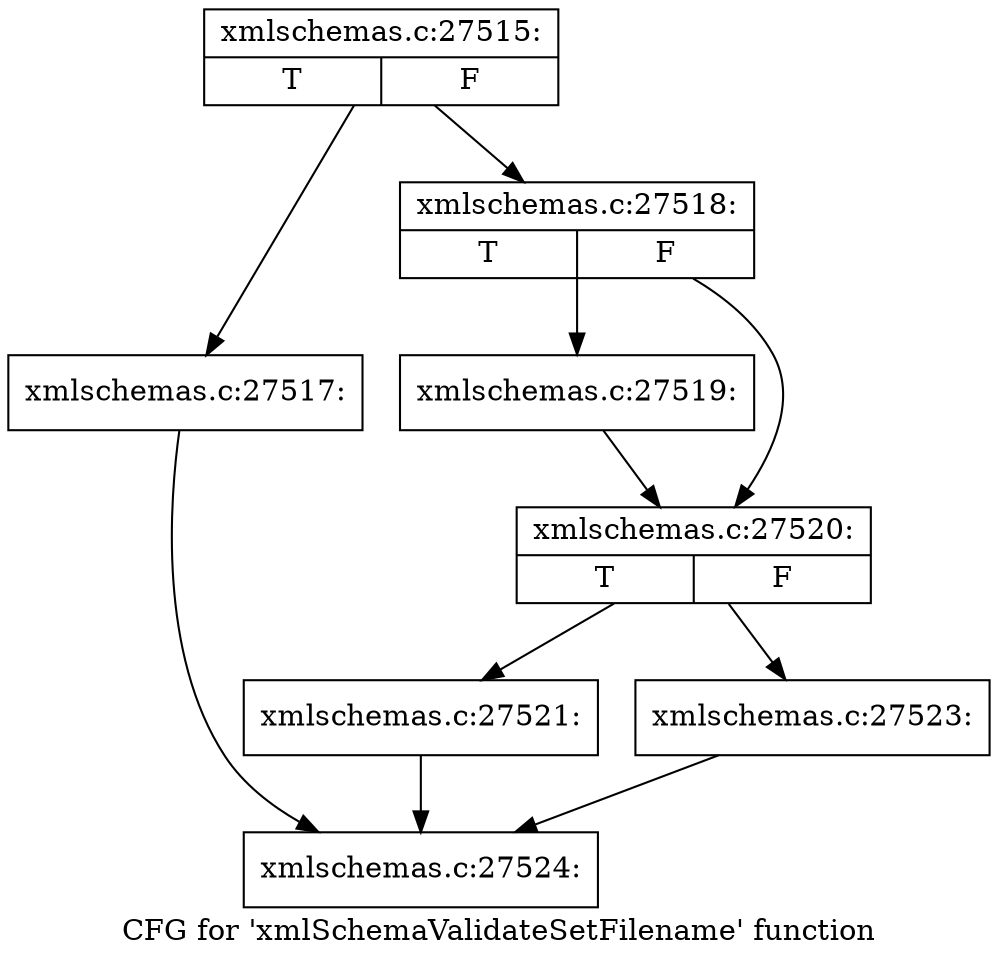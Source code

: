 digraph "CFG for 'xmlSchemaValidateSetFilename' function" {
	label="CFG for 'xmlSchemaValidateSetFilename' function";

	Node0x4919040 [shape=record,label="{xmlschemas.c:27515:|{<s0>T|<s1>F}}"];
	Node0x4919040 -> Node0x4a64c40;
	Node0x4919040 -> Node0x4a64c90;
	Node0x4a64c40 [shape=record,label="{xmlschemas.c:27517:}"];
	Node0x4a64c40 -> Node0x491bdb0;
	Node0x4a64c90 [shape=record,label="{xmlschemas.c:27518:|{<s0>T|<s1>F}}"];
	Node0x4a64c90 -> Node0x45baaa0;
	Node0x4a64c90 -> Node0x45baaf0;
	Node0x45baaa0 [shape=record,label="{xmlschemas.c:27519:}"];
	Node0x45baaa0 -> Node0x45baaf0;
	Node0x45baaf0 [shape=record,label="{xmlschemas.c:27520:|{<s0>T|<s1>F}}"];
	Node0x45baaf0 -> Node0x491bd60;
	Node0x45baaf0 -> Node0x491be00;
	Node0x491bd60 [shape=record,label="{xmlschemas.c:27521:}"];
	Node0x491bd60 -> Node0x491bdb0;
	Node0x491be00 [shape=record,label="{xmlschemas.c:27523:}"];
	Node0x491be00 -> Node0x491bdb0;
	Node0x491bdb0 [shape=record,label="{xmlschemas.c:27524:}"];
}
